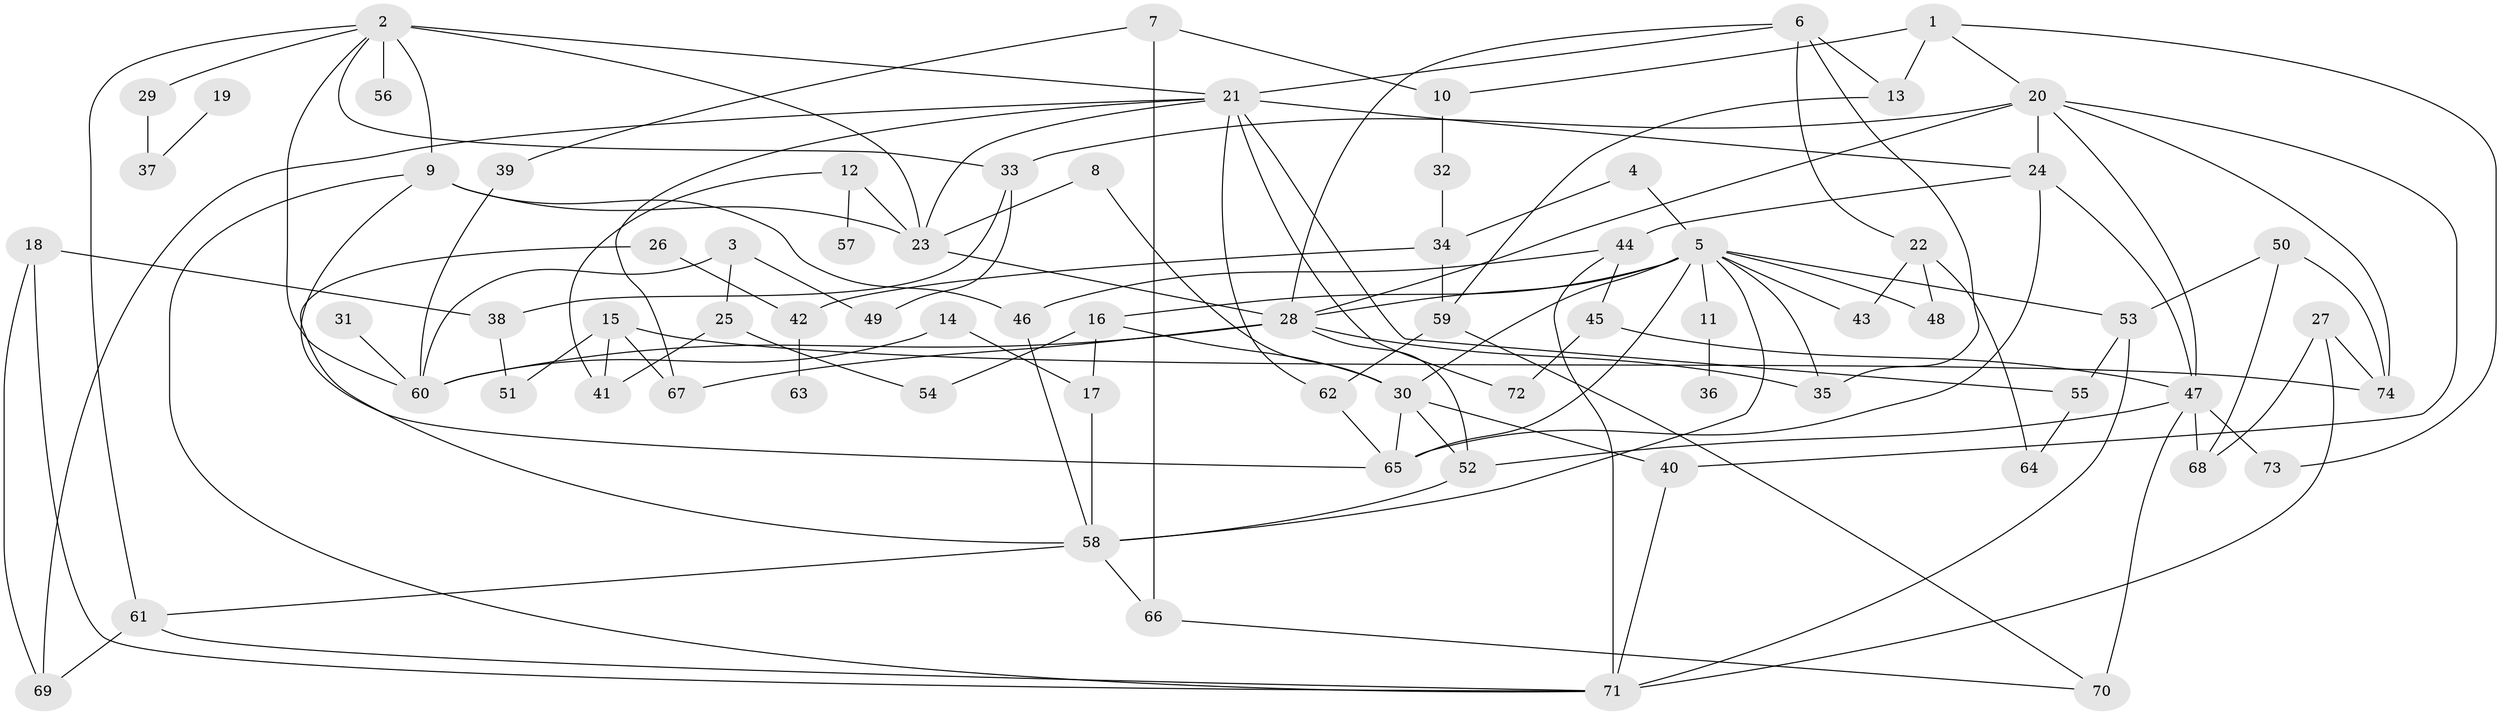 // original degree distribution, {8: 0.02040816326530612, 5: 0.05442176870748299, 7: 0.006802721088435374, 6: 0.034013605442176874, 10: 0.006802721088435374, 3: 0.30612244897959184, 4: 0.08163265306122448, 9: 0.006802721088435374, 1: 0.1836734693877551, 2: 0.29931972789115646}
// Generated by graph-tools (version 1.1) at 2025/01/03/09/25 03:01:12]
// undirected, 74 vertices, 131 edges
graph export_dot {
graph [start="1"]
  node [color=gray90,style=filled];
  1;
  2;
  3;
  4;
  5;
  6;
  7;
  8;
  9;
  10;
  11;
  12;
  13;
  14;
  15;
  16;
  17;
  18;
  19;
  20;
  21;
  22;
  23;
  24;
  25;
  26;
  27;
  28;
  29;
  30;
  31;
  32;
  33;
  34;
  35;
  36;
  37;
  38;
  39;
  40;
  41;
  42;
  43;
  44;
  45;
  46;
  47;
  48;
  49;
  50;
  51;
  52;
  53;
  54;
  55;
  56;
  57;
  58;
  59;
  60;
  61;
  62;
  63;
  64;
  65;
  66;
  67;
  68;
  69;
  70;
  71;
  72;
  73;
  74;
  1 -- 10 [weight=1.0];
  1 -- 13 [weight=1.0];
  1 -- 20 [weight=1.0];
  1 -- 73 [weight=1.0];
  2 -- 9 [weight=1.0];
  2 -- 21 [weight=1.0];
  2 -- 23 [weight=1.0];
  2 -- 29 [weight=1.0];
  2 -- 33 [weight=1.0];
  2 -- 56 [weight=2.0];
  2 -- 60 [weight=1.0];
  2 -- 61 [weight=1.0];
  3 -- 25 [weight=1.0];
  3 -- 49 [weight=1.0];
  3 -- 60 [weight=1.0];
  4 -- 5 [weight=1.0];
  4 -- 34 [weight=1.0];
  5 -- 11 [weight=1.0];
  5 -- 16 [weight=1.0];
  5 -- 28 [weight=1.0];
  5 -- 30 [weight=2.0];
  5 -- 35 [weight=1.0];
  5 -- 43 [weight=1.0];
  5 -- 48 [weight=1.0];
  5 -- 53 [weight=1.0];
  5 -- 58 [weight=1.0];
  5 -- 65 [weight=2.0];
  6 -- 13 [weight=1.0];
  6 -- 21 [weight=1.0];
  6 -- 22 [weight=1.0];
  6 -- 28 [weight=1.0];
  6 -- 35 [weight=1.0];
  7 -- 10 [weight=1.0];
  7 -- 39 [weight=1.0];
  7 -- 66 [weight=1.0];
  8 -- 23 [weight=1.0];
  8 -- 30 [weight=1.0];
  9 -- 23 [weight=1.0];
  9 -- 46 [weight=1.0];
  9 -- 65 [weight=1.0];
  9 -- 71 [weight=1.0];
  10 -- 32 [weight=1.0];
  11 -- 36 [weight=1.0];
  12 -- 23 [weight=2.0];
  12 -- 41 [weight=1.0];
  12 -- 57 [weight=1.0];
  13 -- 59 [weight=1.0];
  14 -- 17 [weight=1.0];
  14 -- 60 [weight=1.0];
  15 -- 41 [weight=1.0];
  15 -- 51 [weight=1.0];
  15 -- 67 [weight=1.0];
  15 -- 74 [weight=1.0];
  16 -- 17 [weight=1.0];
  16 -- 30 [weight=1.0];
  16 -- 54 [weight=1.0];
  17 -- 58 [weight=1.0];
  18 -- 38 [weight=1.0];
  18 -- 69 [weight=1.0];
  18 -- 71 [weight=1.0];
  19 -- 37 [weight=1.0];
  20 -- 24 [weight=1.0];
  20 -- 28 [weight=1.0];
  20 -- 33 [weight=1.0];
  20 -- 40 [weight=1.0];
  20 -- 47 [weight=1.0];
  20 -- 74 [weight=1.0];
  21 -- 23 [weight=1.0];
  21 -- 24 [weight=1.0];
  21 -- 55 [weight=1.0];
  21 -- 62 [weight=1.0];
  21 -- 67 [weight=1.0];
  21 -- 69 [weight=1.0];
  21 -- 72 [weight=1.0];
  22 -- 43 [weight=1.0];
  22 -- 48 [weight=1.0];
  22 -- 64 [weight=1.0];
  23 -- 28 [weight=1.0];
  24 -- 44 [weight=1.0];
  24 -- 47 [weight=1.0];
  24 -- 65 [weight=1.0];
  25 -- 41 [weight=1.0];
  25 -- 54 [weight=1.0];
  26 -- 42 [weight=1.0];
  26 -- 58 [weight=1.0];
  27 -- 68 [weight=1.0];
  27 -- 71 [weight=1.0];
  27 -- 74 [weight=1.0];
  28 -- 35 [weight=1.0];
  28 -- 52 [weight=1.0];
  28 -- 60 [weight=1.0];
  28 -- 67 [weight=1.0];
  29 -- 37 [weight=1.0];
  30 -- 40 [weight=1.0];
  30 -- 52 [weight=1.0];
  30 -- 65 [weight=1.0];
  31 -- 60 [weight=1.0];
  32 -- 34 [weight=1.0];
  33 -- 38 [weight=1.0];
  33 -- 49 [weight=1.0];
  34 -- 42 [weight=1.0];
  34 -- 59 [weight=1.0];
  38 -- 51 [weight=1.0];
  39 -- 60 [weight=1.0];
  40 -- 71 [weight=1.0];
  42 -- 63 [weight=1.0];
  44 -- 45 [weight=1.0];
  44 -- 46 [weight=1.0];
  44 -- 71 [weight=1.0];
  45 -- 47 [weight=1.0];
  45 -- 72 [weight=1.0];
  46 -- 58 [weight=1.0];
  47 -- 52 [weight=1.0];
  47 -- 68 [weight=1.0];
  47 -- 70 [weight=1.0];
  47 -- 73 [weight=1.0];
  50 -- 53 [weight=1.0];
  50 -- 68 [weight=1.0];
  50 -- 74 [weight=1.0];
  52 -- 58 [weight=1.0];
  53 -- 55 [weight=1.0];
  53 -- 71 [weight=1.0];
  55 -- 64 [weight=1.0];
  58 -- 61 [weight=1.0];
  58 -- 66 [weight=1.0];
  59 -- 62 [weight=1.0];
  59 -- 70 [weight=1.0];
  61 -- 69 [weight=1.0];
  61 -- 71 [weight=1.0];
  62 -- 65 [weight=1.0];
  66 -- 70 [weight=1.0];
}
